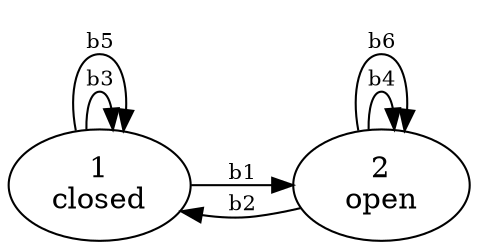 digraph G {
rankdir=LR;
1[shape=ellipse,label="1
closed"];
1 -> 2 [fontsize = 10, label="b1"];
1 -> 1 [fontsize = 10, label="b3"];
1 -> 1 [fontsize = 10, label="b5"];
2[shape=ellipse,label="2
 open "];
2 -> 1 [fontsize = 10, label="b2"];
2 -> 2 [fontsize = 10, label="b4"];
2 -> 2 [fontsize = 10, label="b6"];
}
